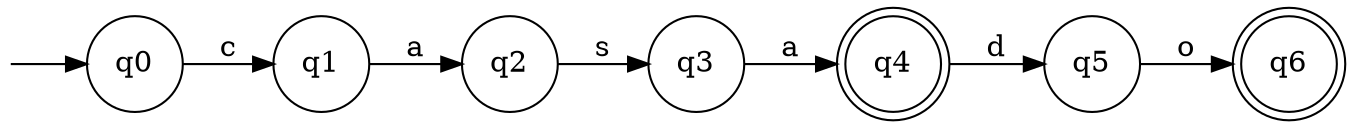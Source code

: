 strict digraph {
 rankdir=LR;

node [shape = none, label = "", width = 0, height = 0]; qd;
node [label="\N", width = 0.5, height = 0.5];
node [shape = doublecircle]; 
q4;

q6;

node [shape = circle];
qd -> q0
q2 -> q3[label="s"]
q3 -> q4[label="a"]
q4 -> q5[label="d"]
q5 -> q6[label="o"]
q0 -> q1[label="c"]
q1 -> q2[label="a"]
}
